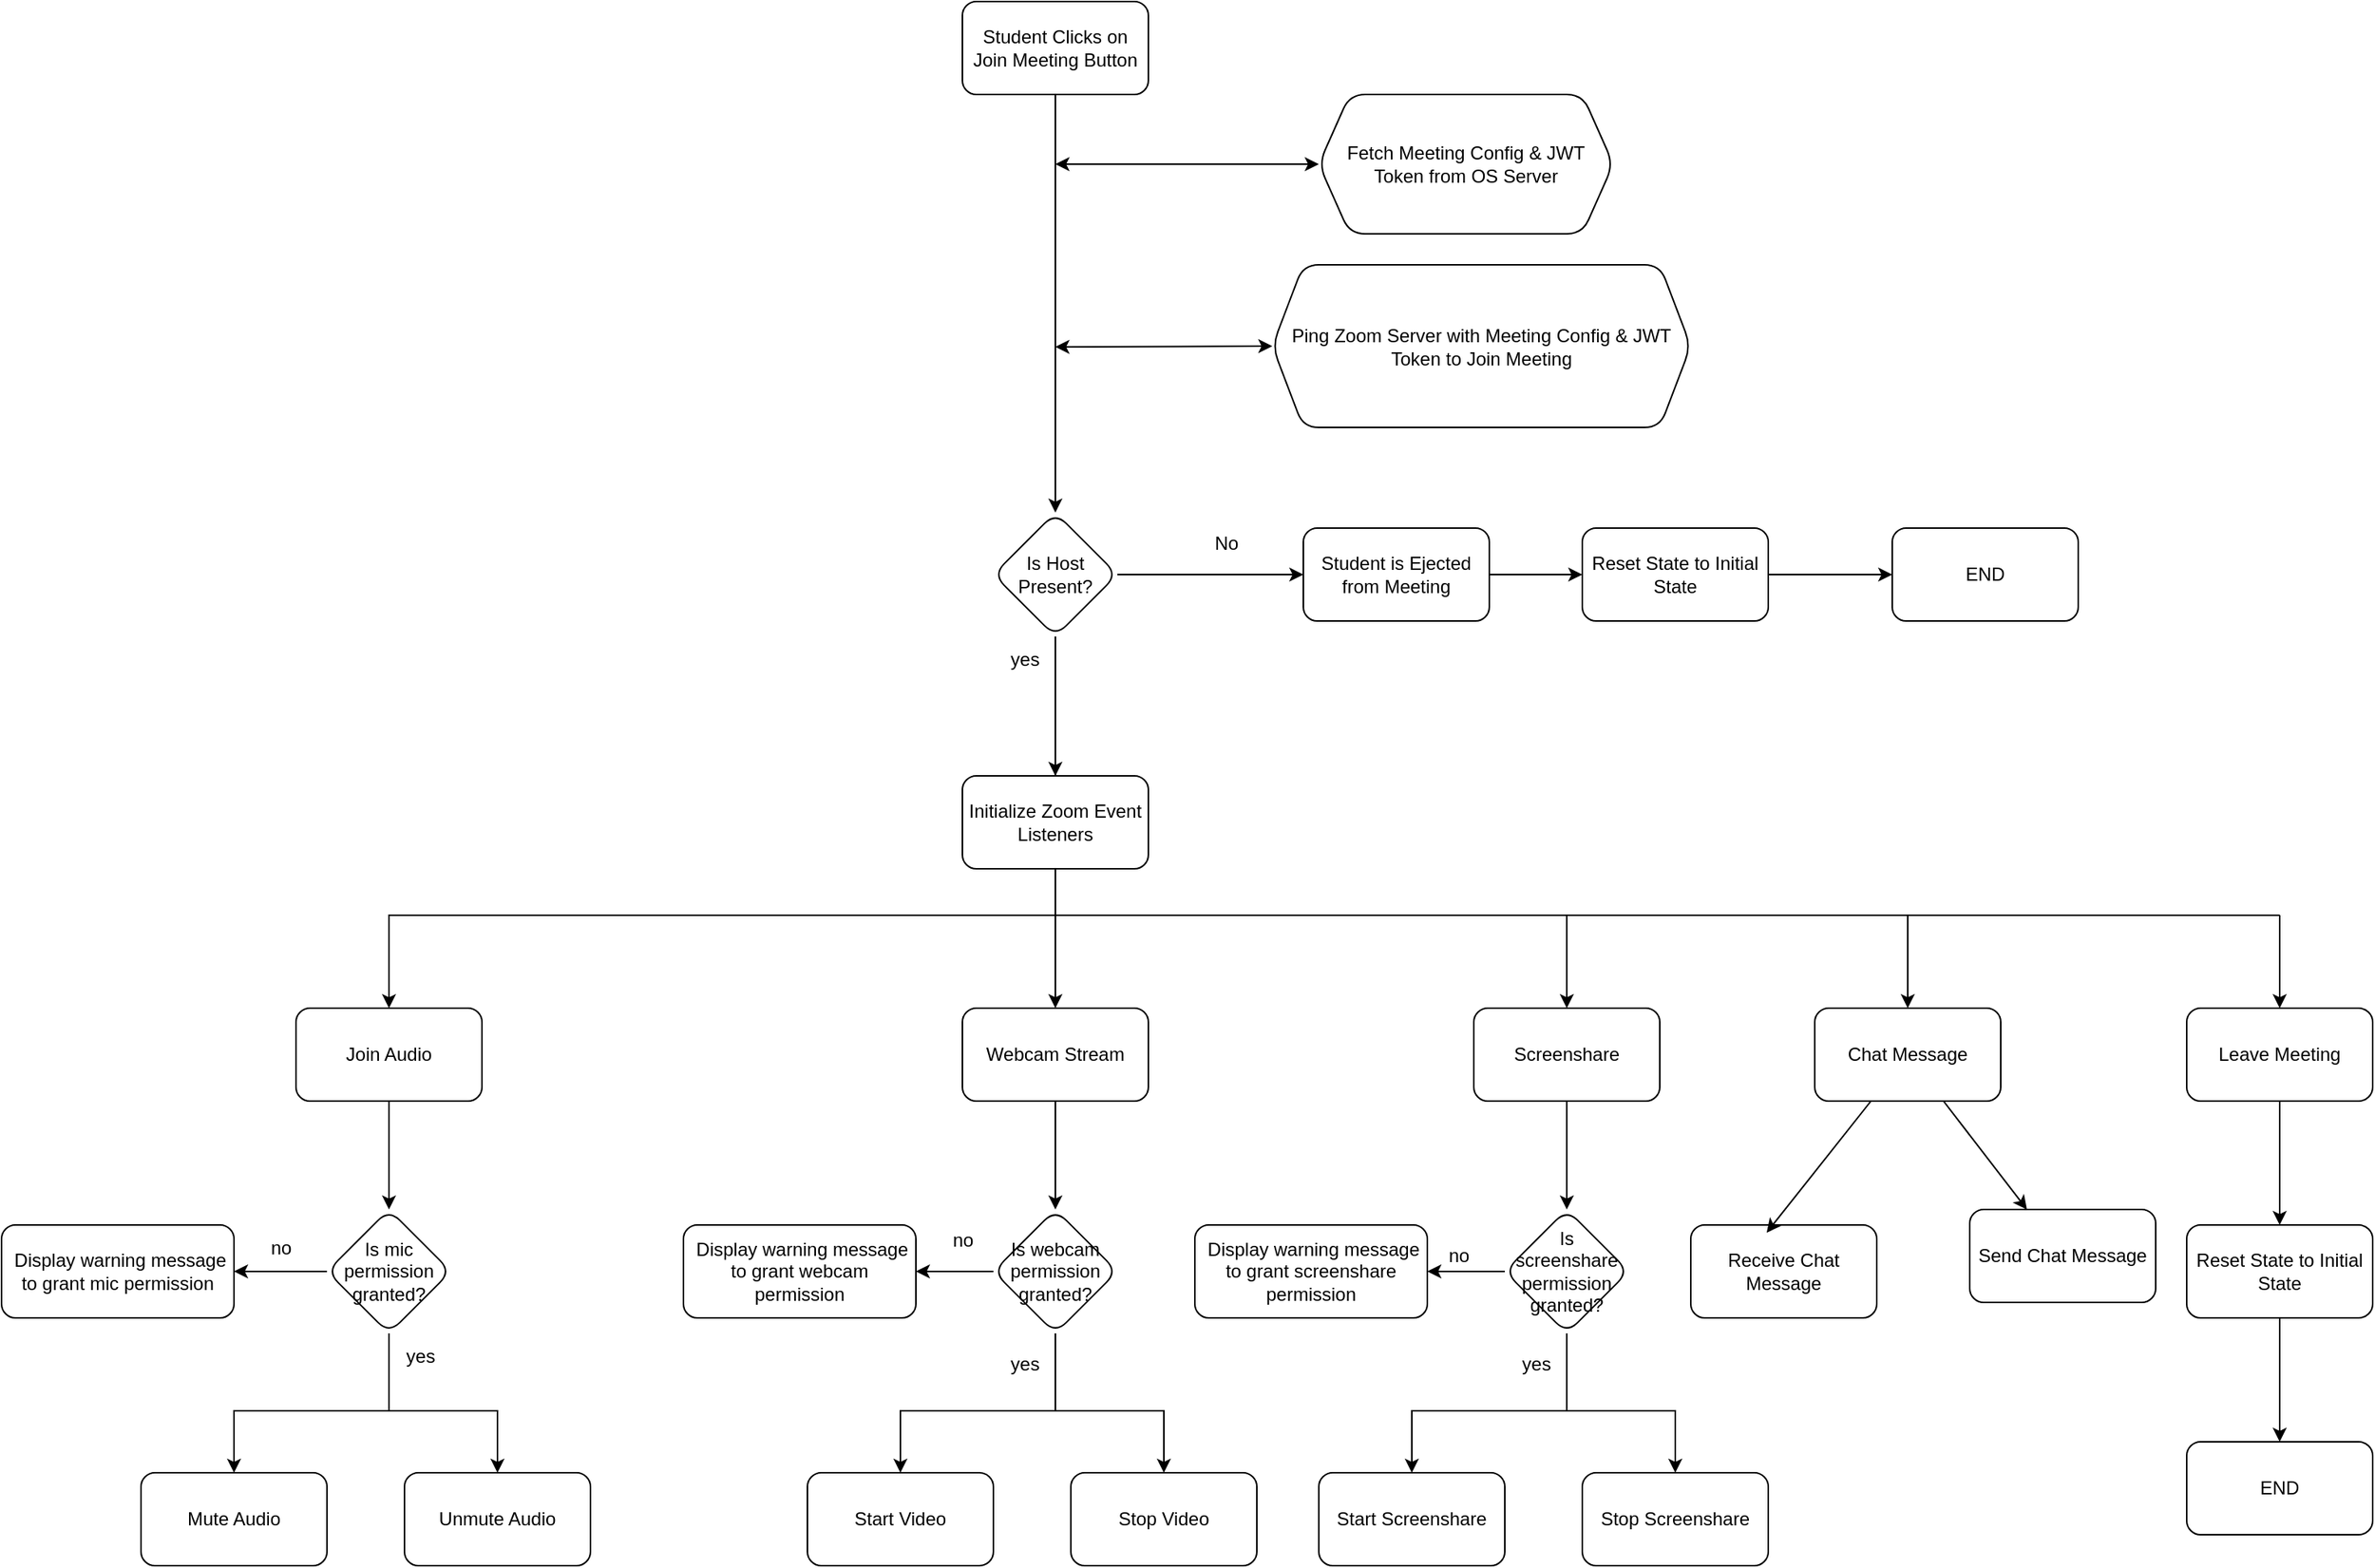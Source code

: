 <mxfile version="20.5.3" type="github">
  <diagram id="sZFwyEUWAO2D6XH-p3_N" name="Page-1">
    <mxGraphModel dx="1718" dy="482" grid="1" gridSize="10" guides="1" tooltips="1" connect="1" arrows="1" fold="1" page="1" pageScale="1" pageWidth="850" pageHeight="1100" math="0" shadow="0">
      <root>
        <mxCell id="0" />
        <mxCell id="1" parent="0" />
        <mxCell id="f9CItXOnI6Ktt8JLqTk6-14" value="" style="edgeStyle=none;rounded=0;orthogonalLoop=1;jettySize=auto;html=1;" parent="1" source="f9CItXOnI6Ktt8JLqTk6-1" target="f9CItXOnI6Ktt8JLqTk6-13" edge="1">
          <mxGeometry relative="1" as="geometry" />
        </mxCell>
        <mxCell id="f9CItXOnI6Ktt8JLqTk6-1" value="Student Clicks on Join Meeting Button" style="rounded=1;whiteSpace=wrap;html=1;" parent="1" vertex="1">
          <mxGeometry x="180" y="20" width="120" height="60" as="geometry" />
        </mxCell>
        <mxCell id="f9CItXOnI6Ktt8JLqTk6-8" value="Fetch Meeting Config &amp;amp; JWT Token from OS Server" style="shape=hexagon;perimeter=hexagonPerimeter2;whiteSpace=wrap;html=1;fixedSize=1;rounded=1;" parent="1" vertex="1">
          <mxGeometry x="410" y="80" width="190" height="90" as="geometry" />
        </mxCell>
        <mxCell id="f9CItXOnI6Ktt8JLqTk6-11" value="Ping Zoom Server with Meeting Config &amp;amp; JWT Token to Join Meeting" style="shape=hexagon;perimeter=hexagonPerimeter2;whiteSpace=wrap;html=1;fixedSize=1;rounded=1;" parent="1" vertex="1">
          <mxGeometry x="380" y="190" width="270" height="105" as="geometry" />
        </mxCell>
        <mxCell id="f9CItXOnI6Ktt8JLqTk6-22" value="" style="edgeStyle=none;rounded=0;orthogonalLoop=1;jettySize=auto;html=1;" parent="1" source="f9CItXOnI6Ktt8JLqTk6-13" target="f9CItXOnI6Ktt8JLqTk6-21" edge="1">
          <mxGeometry relative="1" as="geometry" />
        </mxCell>
        <mxCell id="f9CItXOnI6Ktt8JLqTk6-27" value="" style="edgeStyle=none;rounded=0;orthogonalLoop=1;jettySize=auto;html=1;" parent="1" source="f9CItXOnI6Ktt8JLqTk6-13" target="f9CItXOnI6Ktt8JLqTk6-26" edge="1">
          <mxGeometry relative="1" as="geometry" />
        </mxCell>
        <mxCell id="f9CItXOnI6Ktt8JLqTk6-94" value="" style="edgeStyle=none;rounded=0;orthogonalLoop=1;jettySize=auto;html=1;" parent="1" source="f9CItXOnI6Ktt8JLqTk6-13" target="f9CItXOnI6Ktt8JLqTk6-93" edge="1">
          <mxGeometry relative="1" as="geometry" />
        </mxCell>
        <mxCell id="f9CItXOnI6Ktt8JLqTk6-13" value="Is Host Present?" style="rhombus;whiteSpace=wrap;html=1;rounded=1;" parent="1" vertex="1">
          <mxGeometry x="200" y="350" width="80" height="80" as="geometry" />
        </mxCell>
        <mxCell id="f9CItXOnI6Ktt8JLqTk6-88" value="" style="edgeStyle=none;rounded=0;orthogonalLoop=1;jettySize=auto;html=1;" parent="1" source="f9CItXOnI6Ktt8JLqTk6-21" target="f9CItXOnI6Ktt8JLqTk6-87" edge="1">
          <mxGeometry relative="1" as="geometry" />
        </mxCell>
        <mxCell id="f9CItXOnI6Ktt8JLqTk6-21" value="Student is Ejected from Meeting" style="rounded=1;whiteSpace=wrap;html=1;" parent="1" vertex="1">
          <mxGeometry x="400" y="360" width="120" height="60" as="geometry" />
        </mxCell>
        <mxCell id="f9CItXOnI6Ktt8JLqTk6-23" value="No" style="text;html=1;align=center;verticalAlign=middle;resizable=0;points=[];autosize=1;strokeColor=none;fillColor=none;" parent="1" vertex="1">
          <mxGeometry x="330" y="355" width="40" height="30" as="geometry" />
        </mxCell>
        <mxCell id="f9CItXOnI6Ktt8JLqTk6-49" value="" style="edgeStyle=none;rounded=0;orthogonalLoop=1;jettySize=auto;html=1;" parent="1" target="f9CItXOnI6Ktt8JLqTk6-24" edge="1">
          <mxGeometry relative="1" as="geometry">
            <mxPoint x="1030" y="610" as="sourcePoint" />
            <Array as="points">
              <mxPoint x="-190" y="610" />
            </Array>
          </mxGeometry>
        </mxCell>
        <mxCell id="f9CItXOnI6Ktt8JLqTk6-59" value="" style="edgeStyle=none;rounded=0;orthogonalLoop=1;jettySize=auto;html=1;" parent="1" source="f9CItXOnI6Ktt8JLqTk6-24" target="f9CItXOnI6Ktt8JLqTk6-58" edge="1">
          <mxGeometry relative="1" as="geometry" />
        </mxCell>
        <mxCell id="f9CItXOnI6Ktt8JLqTk6-24" value="Join Audio" style="whiteSpace=wrap;html=1;rounded=1;" parent="1" vertex="1">
          <mxGeometry x="-250" y="670" width="120" height="60" as="geometry" />
        </mxCell>
        <mxCell id="f9CItXOnI6Ktt8JLqTk6-65" value="" style="edgeStyle=none;rounded=0;orthogonalLoop=1;jettySize=auto;html=1;" parent="1" source="f9CItXOnI6Ktt8JLqTk6-26" edge="1">
          <mxGeometry relative="1" as="geometry">
            <mxPoint x="240" y="800" as="targetPoint" />
          </mxGeometry>
        </mxCell>
        <mxCell id="f9CItXOnI6Ktt8JLqTk6-26" value="Webcam Stream" style="rounded=1;whiteSpace=wrap;html=1;" parent="1" vertex="1">
          <mxGeometry x="180" y="670" width="120" height="60" as="geometry" />
        </mxCell>
        <mxCell id="f9CItXOnI6Ktt8JLqTk6-79" value="" style="edgeStyle=none;rounded=0;orthogonalLoop=1;jettySize=auto;html=1;" parent="1" source="f9CItXOnI6Ktt8JLqTk6-28" target="f9CItXOnI6Ktt8JLqTk6-78" edge="1">
          <mxGeometry relative="1" as="geometry" />
        </mxCell>
        <mxCell id="f9CItXOnI6Ktt8JLqTk6-100" value="" style="edgeStyle=none;rounded=0;orthogonalLoop=1;jettySize=auto;html=1;" parent="1" target="f9CItXOnI6Ktt8JLqTk6-28" edge="1">
          <mxGeometry relative="1" as="geometry">
            <mxPoint x="790" y="610" as="sourcePoint" />
          </mxGeometry>
        </mxCell>
        <mxCell id="f9CItXOnI6Ktt8JLqTk6-28" value="Chat Message" style="rounded=1;whiteSpace=wrap;html=1;" parent="1" vertex="1">
          <mxGeometry x="730" y="670" width="120" height="60" as="geometry" />
        </mxCell>
        <mxCell id="f9CItXOnI6Ktt8JLqTk6-32" value="yes" style="text;html=1;align=center;verticalAlign=middle;resizable=0;points=[];autosize=1;strokeColor=none;fillColor=none;" parent="1" vertex="1">
          <mxGeometry x="200" y="430" width="40" height="30" as="geometry" />
        </mxCell>
        <mxCell id="f9CItXOnI6Ktt8JLqTk6-41" value="" style="endArrow=classic;html=1;rounded=0;startArrow=none;" parent="1" source="f9CItXOnI6Ktt8JLqTk6-30" edge="1">
          <mxGeometry width="50" height="50" relative="1" as="geometry">
            <mxPoint x="470" y="740" as="sourcePoint" />
            <mxPoint x="520" y="690" as="targetPoint" />
          </mxGeometry>
        </mxCell>
        <mxCell id="f9CItXOnI6Ktt8JLqTk6-71" value="" style="edgeStyle=none;rounded=0;orthogonalLoop=1;jettySize=auto;html=1;" parent="1" source="f9CItXOnI6Ktt8JLqTk6-30" edge="1">
          <mxGeometry relative="1" as="geometry">
            <mxPoint x="570" y="800" as="targetPoint" />
          </mxGeometry>
        </mxCell>
        <mxCell id="f9CItXOnI6Ktt8JLqTk6-98" value="" style="edgeStyle=none;rounded=0;orthogonalLoop=1;jettySize=auto;html=1;" parent="1" target="f9CItXOnI6Ktt8JLqTk6-30" edge="1">
          <mxGeometry relative="1" as="geometry">
            <mxPoint x="570" y="610" as="sourcePoint" />
          </mxGeometry>
        </mxCell>
        <mxCell id="f9CItXOnI6Ktt8JLqTk6-30" value="Screenshare" style="rounded=1;whiteSpace=wrap;html=1;" parent="1" vertex="1">
          <mxGeometry x="510" y="670" width="120" height="60" as="geometry" />
        </mxCell>
        <mxCell id="f9CItXOnI6Ktt8JLqTk6-84" value="" style="edgeStyle=none;rounded=0;orthogonalLoop=1;jettySize=auto;html=1;" parent="1" source="f9CItXOnI6Ktt8JLqTk6-50" target="f9CItXOnI6Ktt8JLqTk6-83" edge="1">
          <mxGeometry relative="1" as="geometry" />
        </mxCell>
        <mxCell id="f9CItXOnI6Ktt8JLqTk6-102" value="" style="edgeStyle=none;rounded=0;orthogonalLoop=1;jettySize=auto;html=1;" parent="1" target="f9CItXOnI6Ktt8JLqTk6-50" edge="1">
          <mxGeometry relative="1" as="geometry">
            <mxPoint x="1030" y="610" as="sourcePoint" />
          </mxGeometry>
        </mxCell>
        <mxCell id="f9CItXOnI6Ktt8JLqTk6-50" value="Leave Meeting" style="rounded=1;whiteSpace=wrap;html=1;" parent="1" vertex="1">
          <mxGeometry x="970" y="670" width="120" height="60" as="geometry" />
        </mxCell>
        <mxCell id="f9CItXOnI6Ktt8JLqTk6-54" value="" style="endArrow=classic;startArrow=classic;html=1;rounded=0;entryX=0;entryY=0.5;entryDx=0;entryDy=0;" parent="1" target="f9CItXOnI6Ktt8JLqTk6-8" edge="1">
          <mxGeometry width="50" height="50" relative="1" as="geometry">
            <mxPoint x="240" y="125" as="sourcePoint" />
            <mxPoint x="350" y="100" as="targetPoint" />
          </mxGeometry>
        </mxCell>
        <mxCell id="f9CItXOnI6Ktt8JLqTk6-55" value="" style="endArrow=classic;startArrow=classic;html=1;rounded=0;entryX=0;entryY=0.5;entryDx=0;entryDy=0;" parent="1" target="f9CItXOnI6Ktt8JLqTk6-11" edge="1">
          <mxGeometry width="50" height="50" relative="1" as="geometry">
            <mxPoint x="240" y="243" as="sourcePoint" />
            <mxPoint x="340" y="220" as="targetPoint" />
          </mxGeometry>
        </mxCell>
        <mxCell id="CsAItCtSTbnviNH9AOJt-14" value="" style="edgeStyle=orthogonalEdgeStyle;rounded=0;orthogonalLoop=1;jettySize=auto;html=1;" edge="1" parent="1" source="f9CItXOnI6Ktt8JLqTk6-58" target="CsAItCtSTbnviNH9AOJt-13">
          <mxGeometry relative="1" as="geometry" />
        </mxCell>
        <mxCell id="f9CItXOnI6Ktt8JLqTk6-58" value="Is mic permission granted?" style="rhombus;whiteSpace=wrap;html=1;rounded=1;" parent="1" vertex="1">
          <mxGeometry x="-230" y="800" width="80" height="80" as="geometry" />
        </mxCell>
        <mxCell id="CsAItCtSTbnviNH9AOJt-8" value="" style="edgeStyle=orthogonalEdgeStyle;rounded=0;orthogonalLoop=1;jettySize=auto;html=1;" edge="1" parent="1" target="f9CItXOnI6Ktt8JLqTk6-60">
          <mxGeometry relative="1" as="geometry">
            <mxPoint x="-140" y="930" as="sourcePoint" />
            <Array as="points">
              <mxPoint x="-290" y="930" />
            </Array>
          </mxGeometry>
        </mxCell>
        <mxCell id="f9CItXOnI6Ktt8JLqTk6-60" value="Mute Audio" style="whiteSpace=wrap;html=1;rounded=1;" parent="1" vertex="1">
          <mxGeometry x="-350" y="970" width="120" height="60" as="geometry" />
        </mxCell>
        <mxCell id="CsAItCtSTbnviNH9AOJt-9" value="" style="edgeStyle=orthogonalEdgeStyle;rounded=0;orthogonalLoop=1;jettySize=auto;html=1;" edge="1" parent="1" source="f9CItXOnI6Ktt8JLqTk6-58" target="f9CItXOnI6Ktt8JLqTk6-62">
          <mxGeometry relative="1" as="geometry">
            <Array as="points">
              <mxPoint x="-190" y="930" />
              <mxPoint x="-120" y="930" />
            </Array>
          </mxGeometry>
        </mxCell>
        <mxCell id="f9CItXOnI6Ktt8JLqTk6-62" value="Unmute Audio" style="rounded=1;whiteSpace=wrap;html=1;" parent="1" vertex="1">
          <mxGeometry x="-180" y="970" width="120" height="60" as="geometry" />
        </mxCell>
        <mxCell id="f9CItXOnI6Ktt8JLqTk6-78" value="Send Chat Message" style="rounded=1;whiteSpace=wrap;html=1;" parent="1" vertex="1">
          <mxGeometry x="830" y="800" width="120" height="60" as="geometry" />
        </mxCell>
        <mxCell id="f9CItXOnI6Ktt8JLqTk6-80" value="Receive Chat Message" style="whiteSpace=wrap;html=1;rounded=1;" parent="1" vertex="1">
          <mxGeometry x="650" y="810" width="120" height="60" as="geometry" />
        </mxCell>
        <mxCell id="f9CItXOnI6Ktt8JLqTk6-92" value="" style="edgeStyle=none;rounded=0;orthogonalLoop=1;jettySize=auto;html=1;" parent="1" source="f9CItXOnI6Ktt8JLqTk6-83" target="f9CItXOnI6Ktt8JLqTk6-91" edge="1">
          <mxGeometry relative="1" as="geometry" />
        </mxCell>
        <mxCell id="f9CItXOnI6Ktt8JLqTk6-83" value="Reset State to Initial State" style="rounded=1;whiteSpace=wrap;html=1;" parent="1" vertex="1">
          <mxGeometry x="970" y="810" width="120" height="60" as="geometry" />
        </mxCell>
        <mxCell id="f9CItXOnI6Ktt8JLqTk6-86" value="" style="endArrow=classic;html=1;rounded=0;entryX=0.408;entryY=0.083;entryDx=0;entryDy=0;entryPerimeter=0;" parent="1" source="f9CItXOnI6Ktt8JLqTk6-28" target="f9CItXOnI6Ktt8JLqTk6-80" edge="1">
          <mxGeometry width="50" height="50" relative="1" as="geometry">
            <mxPoint x="740" y="740" as="sourcePoint" />
            <mxPoint x="690" y="790" as="targetPoint" />
          </mxGeometry>
        </mxCell>
        <mxCell id="f9CItXOnI6Ktt8JLqTk6-90" value="" style="edgeStyle=none;rounded=0;orthogonalLoop=1;jettySize=auto;html=1;" parent="1" source="f9CItXOnI6Ktt8JLqTk6-87" target="f9CItXOnI6Ktt8JLqTk6-89" edge="1">
          <mxGeometry relative="1" as="geometry" />
        </mxCell>
        <mxCell id="f9CItXOnI6Ktt8JLqTk6-87" value="Reset State to Initial State" style="rounded=1;whiteSpace=wrap;html=1;" parent="1" vertex="1">
          <mxGeometry x="580" y="360" width="120" height="60" as="geometry" />
        </mxCell>
        <mxCell id="f9CItXOnI6Ktt8JLqTk6-89" value="END" style="rounded=1;whiteSpace=wrap;html=1;" parent="1" vertex="1">
          <mxGeometry x="780" y="360" width="120" height="60" as="geometry" />
        </mxCell>
        <mxCell id="f9CItXOnI6Ktt8JLqTk6-91" value="END" style="rounded=1;whiteSpace=wrap;html=1;" parent="1" vertex="1">
          <mxGeometry x="970" y="950" width="120" height="60" as="geometry" />
        </mxCell>
        <mxCell id="f9CItXOnI6Ktt8JLqTk6-93" value="Initialize Zoom Event Listeners" style="whiteSpace=wrap;html=1;rounded=1;" parent="1" vertex="1">
          <mxGeometry x="180" y="520" width="120" height="60" as="geometry" />
        </mxCell>
        <mxCell id="CsAItCtSTbnviNH9AOJt-10" value="yes" style="text;html=1;align=center;verticalAlign=middle;resizable=0;points=[];autosize=1;strokeColor=none;fillColor=none;" vertex="1" parent="1">
          <mxGeometry x="-190" y="880" width="40" height="30" as="geometry" />
        </mxCell>
        <mxCell id="CsAItCtSTbnviNH9AOJt-13" value="&lt;span style=&quot;white-space: pre;&quot;&gt;	&lt;/span&gt;Display warning message to grant mic permission" style="whiteSpace=wrap;html=1;rounded=1;" vertex="1" parent="1">
          <mxGeometry x="-440" y="810" width="150" height="60" as="geometry" />
        </mxCell>
        <mxCell id="CsAItCtSTbnviNH9AOJt-15" value="no" style="text;html=1;align=center;verticalAlign=middle;resizable=0;points=[];autosize=1;strokeColor=none;fillColor=none;" vertex="1" parent="1">
          <mxGeometry x="-280" y="810" width="40" height="30" as="geometry" />
        </mxCell>
        <mxCell id="CsAItCtSTbnviNH9AOJt-16" value="" style="edgeStyle=orthogonalEdgeStyle;rounded=0;orthogonalLoop=1;jettySize=auto;html=1;" edge="1" parent="1" source="CsAItCtSTbnviNH9AOJt-17" target="CsAItCtSTbnviNH9AOJt-24">
          <mxGeometry relative="1" as="geometry" />
        </mxCell>
        <mxCell id="CsAItCtSTbnviNH9AOJt-17" value="Is webcam permission granted?" style="rhombus;whiteSpace=wrap;html=1;rounded=1;" vertex="1" parent="1">
          <mxGeometry x="200" y="800" width="80" height="80" as="geometry" />
        </mxCell>
        <mxCell id="CsAItCtSTbnviNH9AOJt-18" value="" style="edgeStyle=orthogonalEdgeStyle;rounded=0;orthogonalLoop=1;jettySize=auto;html=1;" edge="1" parent="1" target="CsAItCtSTbnviNH9AOJt-19">
          <mxGeometry relative="1" as="geometry">
            <mxPoint x="240" y="930" as="sourcePoint" />
            <Array as="points">
              <mxPoint x="140" y="940" />
              <mxPoint x="140" y="940" />
            </Array>
          </mxGeometry>
        </mxCell>
        <mxCell id="CsAItCtSTbnviNH9AOJt-19" value="Start Video" style="whiteSpace=wrap;html=1;rounded=1;" vertex="1" parent="1">
          <mxGeometry x="80" y="970" width="120" height="60" as="geometry" />
        </mxCell>
        <mxCell id="CsAItCtSTbnviNH9AOJt-20" value="" style="edgeStyle=orthogonalEdgeStyle;rounded=0;orthogonalLoop=1;jettySize=auto;html=1;" edge="1" parent="1" source="CsAItCtSTbnviNH9AOJt-17" target="CsAItCtSTbnviNH9AOJt-21">
          <mxGeometry relative="1" as="geometry">
            <Array as="points">
              <mxPoint x="240" y="930" />
              <mxPoint x="310" y="930" />
            </Array>
          </mxGeometry>
        </mxCell>
        <mxCell id="CsAItCtSTbnviNH9AOJt-21" value="Stop Video" style="rounded=1;whiteSpace=wrap;html=1;" vertex="1" parent="1">
          <mxGeometry x="250" y="970" width="120" height="60" as="geometry" />
        </mxCell>
        <mxCell id="CsAItCtSTbnviNH9AOJt-22" value="" style="endArrow=none;html=1;rounded=0;entryX=0.5;entryY=1;entryDx=0;entryDy=0;" edge="1" parent="1" target="CsAItCtSTbnviNH9AOJt-17">
          <mxGeometry width="50" height="50" relative="1" as="geometry">
            <mxPoint x="240" y="930" as="sourcePoint" />
            <mxPoint x="270" y="910" as="targetPoint" />
          </mxGeometry>
        </mxCell>
        <mxCell id="CsAItCtSTbnviNH9AOJt-23" value="yes" style="text;html=1;align=center;verticalAlign=middle;resizable=0;points=[];autosize=1;strokeColor=none;fillColor=none;" vertex="1" parent="1">
          <mxGeometry x="200" y="885" width="40" height="30" as="geometry" />
        </mxCell>
        <mxCell id="CsAItCtSTbnviNH9AOJt-24" value="&lt;span style=&quot;white-space: pre;&quot;&gt;	&lt;/span&gt;Display warning message to grant webcam permission" style="whiteSpace=wrap;html=1;rounded=1;" vertex="1" parent="1">
          <mxGeometry y="810" width="150" height="60" as="geometry" />
        </mxCell>
        <mxCell id="CsAItCtSTbnviNH9AOJt-25" value="no" style="text;html=1;align=center;verticalAlign=middle;resizable=0;points=[];autosize=1;strokeColor=none;fillColor=none;" vertex="1" parent="1">
          <mxGeometry x="160" y="805" width="40" height="30" as="geometry" />
        </mxCell>
        <mxCell id="CsAItCtSTbnviNH9AOJt-30" value="" style="edgeStyle=orthogonalEdgeStyle;rounded=0;orthogonalLoop=1;jettySize=auto;html=1;" edge="1" parent="1" source="CsAItCtSTbnviNH9AOJt-31" target="CsAItCtSTbnviNH9AOJt-38">
          <mxGeometry relative="1" as="geometry" />
        </mxCell>
        <mxCell id="CsAItCtSTbnviNH9AOJt-31" value="Is screenshare permission granted?" style="rhombus;whiteSpace=wrap;html=1;rounded=1;" vertex="1" parent="1">
          <mxGeometry x="530" y="800" width="80" height="80" as="geometry" />
        </mxCell>
        <mxCell id="CsAItCtSTbnviNH9AOJt-32" value="" style="edgeStyle=orthogonalEdgeStyle;rounded=0;orthogonalLoop=1;jettySize=auto;html=1;" edge="1" parent="1" target="CsAItCtSTbnviNH9AOJt-33">
          <mxGeometry relative="1" as="geometry">
            <mxPoint x="570" y="930" as="sourcePoint" />
            <Array as="points">
              <mxPoint x="470" y="940" />
              <mxPoint x="470" y="940" />
            </Array>
          </mxGeometry>
        </mxCell>
        <mxCell id="CsAItCtSTbnviNH9AOJt-33" value="Start Screenshare" style="whiteSpace=wrap;html=1;rounded=1;" vertex="1" parent="1">
          <mxGeometry x="410" y="970" width="120" height="60" as="geometry" />
        </mxCell>
        <mxCell id="CsAItCtSTbnviNH9AOJt-34" value="" style="edgeStyle=orthogonalEdgeStyle;rounded=0;orthogonalLoop=1;jettySize=auto;html=1;" edge="1" parent="1" source="CsAItCtSTbnviNH9AOJt-31" target="CsAItCtSTbnviNH9AOJt-35">
          <mxGeometry relative="1" as="geometry">
            <Array as="points">
              <mxPoint x="570" y="930" />
              <mxPoint x="640" y="930" />
            </Array>
          </mxGeometry>
        </mxCell>
        <mxCell id="CsAItCtSTbnviNH9AOJt-35" value="Stop Screenshare" style="rounded=1;whiteSpace=wrap;html=1;" vertex="1" parent="1">
          <mxGeometry x="580" y="970" width="120" height="60" as="geometry" />
        </mxCell>
        <mxCell id="CsAItCtSTbnviNH9AOJt-36" value="" style="endArrow=none;html=1;rounded=0;entryX=0.5;entryY=1;entryDx=0;entryDy=0;" edge="1" parent="1" target="CsAItCtSTbnviNH9AOJt-31">
          <mxGeometry width="50" height="50" relative="1" as="geometry">
            <mxPoint x="570" y="930" as="sourcePoint" />
            <mxPoint x="600" y="910" as="targetPoint" />
          </mxGeometry>
        </mxCell>
        <mxCell id="CsAItCtSTbnviNH9AOJt-37" value="yes" style="text;html=1;align=center;verticalAlign=middle;resizable=0;points=[];autosize=1;strokeColor=none;fillColor=none;" vertex="1" parent="1">
          <mxGeometry x="530" y="885" width="40" height="30" as="geometry" />
        </mxCell>
        <mxCell id="CsAItCtSTbnviNH9AOJt-38" value="&lt;span style=&quot;white-space: pre;&quot;&gt;	&lt;/span&gt;Display warning message to grant screenshare permission" style="whiteSpace=wrap;html=1;rounded=1;" vertex="1" parent="1">
          <mxGeometry x="330" y="810" width="150" height="60" as="geometry" />
        </mxCell>
        <mxCell id="CsAItCtSTbnviNH9AOJt-43" value="no" style="text;html=1;align=center;verticalAlign=middle;resizable=0;points=[];autosize=1;strokeColor=none;fillColor=none;" vertex="1" parent="1">
          <mxGeometry x="480" y="815" width="40" height="30" as="geometry" />
        </mxCell>
      </root>
    </mxGraphModel>
  </diagram>
</mxfile>
